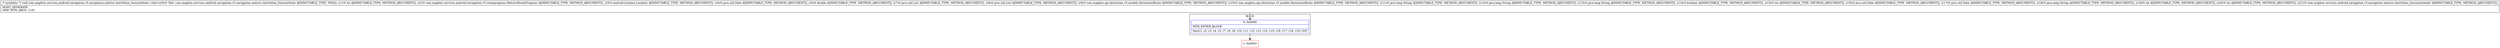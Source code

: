 digraph "CFG forcom.mapbox.services.android.navigation.v5.navigation.metrics.AutoValue_SessionState.\<init\>(ILcom\/mapbox\/services\/android\/navigation\/v5\/routeprogress\/MetricsRouteProgress;Landroid\/location\/Location;Ljava\/util\/Date;DLjava\/util\/List;Ljava\/util\/List;Lcom\/mapbox\/api\/directions\/v5\/models\/DirectionsRoute;Lcom\/mapbox\/api\/directions\/v5\/models\/DirectionsRoute;Ljava\/lang\/String;Ljava\/lang\/String;Ljava\/lang\/String;ZILjava\/util\/Date;Ljava\/util\/Date;Ljava\/lang\/String;IILcom\/mapbox\/services\/android\/navigation\/v5\/navigation\/metrics\/AutoValue_SessionState$1;)V" {
subgraph cluster_Region_1438844123 {
label = "R(1:0)";
node [shape=record,color=blue];
Node_0 [shape=record,label="{0\:\ 0x0000|MTH_ENTER_BLOCK\l|this(r1, r2, r3, r4, r5, r7, r8, r9, r10, r11, r12, r13, r14, r15, r16, r17, r18, r19, r20)\l}"];
}
Node_1 [shape=record,color=red,label="{1\:\ 0x0003}"];
MethodNode[shape=record,label="{\/* synthetic *\/ void com.mapbox.services.android.navigation.v5.navigation.metrics.AutoValue_SessionState.\<init\>((r0v0 'this' com.mapbox.services.android.navigation.v5.navigation.metrics.AutoValue_SessionState A[IMMUTABLE_TYPE, THIS]), (r1v0 int A[IMMUTABLE_TYPE, METHOD_ARGUMENT]), (r2v0 com.mapbox.services.android.navigation.v5.routeprogress.MetricsRouteProgress A[IMMUTABLE_TYPE, METHOD_ARGUMENT]), (r3v0 android.location.Location A[IMMUTABLE_TYPE, METHOD_ARGUMENT]), (r4v0 java.util.Date A[IMMUTABLE_TYPE, METHOD_ARGUMENT]), (r5v0 double A[IMMUTABLE_TYPE, METHOD_ARGUMENT]), (r7v0 java.util.List A[IMMUTABLE_TYPE, METHOD_ARGUMENT]), (r8v0 java.util.List A[IMMUTABLE_TYPE, METHOD_ARGUMENT]), (r9v0 com.mapbox.api.directions.v5.models.DirectionsRoute A[IMMUTABLE_TYPE, METHOD_ARGUMENT]), (r10v0 com.mapbox.api.directions.v5.models.DirectionsRoute A[IMMUTABLE_TYPE, METHOD_ARGUMENT]), (r11v0 java.lang.String A[IMMUTABLE_TYPE, METHOD_ARGUMENT]), (r12v0 java.lang.String A[IMMUTABLE_TYPE, METHOD_ARGUMENT]), (r13v0 java.lang.String A[IMMUTABLE_TYPE, METHOD_ARGUMENT]), (r14v0 boolean A[IMMUTABLE_TYPE, METHOD_ARGUMENT]), (r15v0 int A[IMMUTABLE_TYPE, METHOD_ARGUMENT]), (r16v0 java.util.Date A[IMMUTABLE_TYPE, METHOD_ARGUMENT]), (r17v0 java.util.Date A[IMMUTABLE_TYPE, METHOD_ARGUMENT]), (r18v0 java.lang.String A[IMMUTABLE_TYPE, METHOD_ARGUMENT]), (r19v0 int A[IMMUTABLE_TYPE, METHOD_ARGUMENT]), (r20v0 int A[IMMUTABLE_TYPE, METHOD_ARGUMENT]), (r21v0 com.mapbox.services.android.navigation.v5.navigation.metrics.AutoValue_SessionState$1 A[IMMUTABLE_TYPE, METHOD_ARGUMENT]))  | DONT_GENERATE\lSKIP_MTH_ARGS: \{19\}\l}"];
MethodNode -> Node_0;
Node_0 -> Node_1;
}

